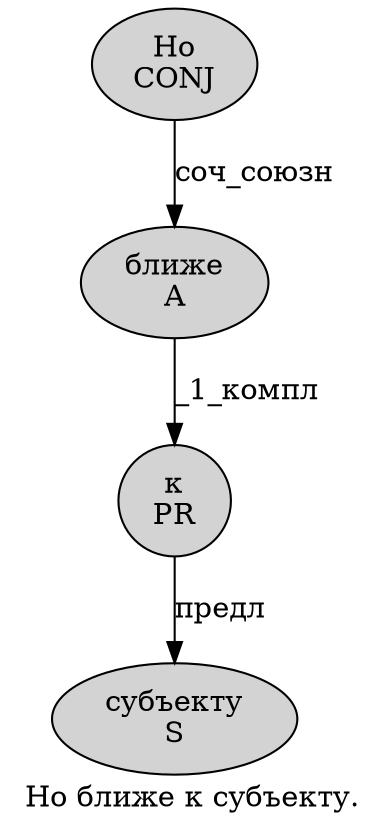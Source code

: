 digraph SENTENCE_3009 {
	graph [label="Но ближе к субъекту."]
	node [style=filled]
		0 [label="Но
CONJ" color="" fillcolor=lightgray penwidth=1 shape=ellipse]
		1 [label="ближе
A" color="" fillcolor=lightgray penwidth=1 shape=ellipse]
		2 [label="к
PR" color="" fillcolor=lightgray penwidth=1 shape=ellipse]
		3 [label="субъекту
S" color="" fillcolor=lightgray penwidth=1 shape=ellipse]
			0 -> 1 [label="соч_союзн"]
			1 -> 2 [label="_1_компл"]
			2 -> 3 [label="предл"]
}